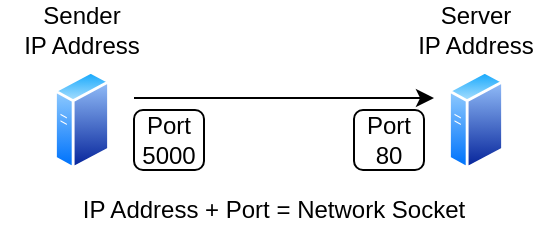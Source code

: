 <mxfile version="15.2.4" type="device"><diagram id="7Fu4d2wOrx3ZwzNACAeQ" name="Page-1"><mxGraphModel dx="782" dy="436" grid="1" gridSize="10" guides="1" tooltips="1" connect="1" arrows="1" fold="1" page="1" pageScale="1" pageWidth="850" pageHeight="1100" math="0" shadow="0"><root><mxCell id="0"/><mxCell id="1" parent="0"/><mxCell id="1i8EmXbaMND4jFIi1o4z-6" style="edgeStyle=orthogonalEdgeStyle;rounded=0;orthogonalLoop=1;jettySize=auto;html=1;" edge="1" parent="1"><mxGeometry relative="1" as="geometry"><mxPoint x="170" y="124" as="sourcePoint"/><mxPoint x="320" y="124" as="targetPoint"/></mxGeometry></mxCell><mxCell id="1i8EmXbaMND4jFIi1o4z-1" value="" style="aspect=fixed;perimeter=ellipsePerimeter;html=1;align=center;shadow=0;dashed=0;spacingTop=3;image;image=img/lib/active_directory/generic_server.svg;" vertex="1" parent="1"><mxGeometry x="130" y="110" width="28.0" height="50" as="geometry"/></mxCell><mxCell id="1i8EmXbaMND4jFIi1o4z-2" value="" style="aspect=fixed;perimeter=ellipsePerimeter;html=1;align=center;shadow=0;dashed=0;spacingTop=3;image;image=img/lib/active_directory/generic_server.svg;" vertex="1" parent="1"><mxGeometry x="327" y="110" width="28.0" height="50" as="geometry"/></mxCell><mxCell id="1i8EmXbaMND4jFIi1o4z-3" value="Sender&lt;br&gt;IP Address" style="text;html=1;strokeColor=none;fillColor=none;align=center;verticalAlign=middle;whiteSpace=wrap;rounded=0;" vertex="1" parent="1"><mxGeometry x="103" y="80" width="82" height="20" as="geometry"/></mxCell><mxCell id="1i8EmXbaMND4jFIi1o4z-5" value="Server&lt;br&gt;IP Address" style="text;html=1;strokeColor=none;fillColor=none;align=center;verticalAlign=middle;whiteSpace=wrap;rounded=0;" vertex="1" parent="1"><mxGeometry x="300" y="80" width="82" height="20" as="geometry"/></mxCell><mxCell id="1i8EmXbaMND4jFIi1o4z-7" value="Port 5000" style="rounded=1;whiteSpace=wrap;html=1;" vertex="1" parent="1"><mxGeometry x="170" y="130" width="35" height="30" as="geometry"/></mxCell><mxCell id="1i8EmXbaMND4jFIi1o4z-8" value="Port 80" style="rounded=1;whiteSpace=wrap;html=1;" vertex="1" parent="1"><mxGeometry x="280" y="130" width="35" height="30" as="geometry"/></mxCell><mxCell id="1i8EmXbaMND4jFIi1o4z-10" value="IP Address + Port = Network Socket" style="text;html=1;strokeColor=none;fillColor=none;align=center;verticalAlign=middle;whiteSpace=wrap;rounded=0;" vertex="1" parent="1"><mxGeometry x="120" y="170" width="240" height="20" as="geometry"/></mxCell></root></mxGraphModel></diagram></mxfile>